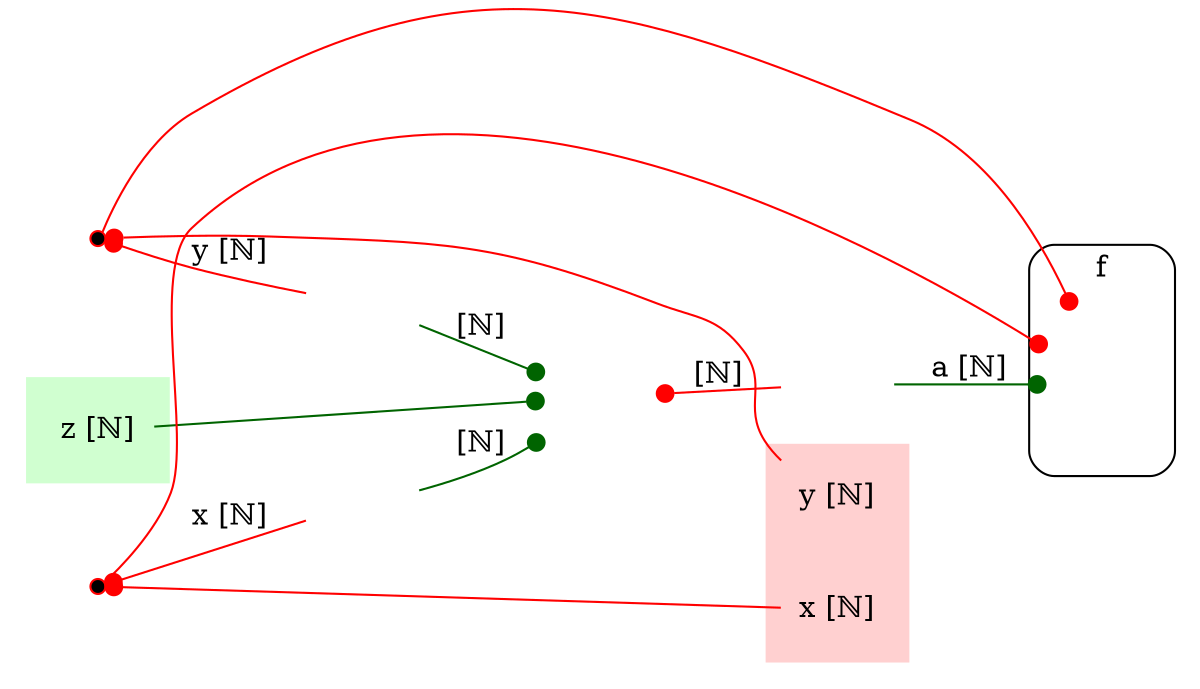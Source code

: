/* Generated by GvGen v.0.9.1 (http://www.picviz.com/sections/opensource/gvgen.html) */

digraph G {
rankdir=LR;
   subgraph cluster1 {
   color="white";
bgcolor="#d0FFd0";
shape="plaintext";
label="";
      node10 [shape="none",label="z [ℕ]"];
   }
   node2 [shape="none",fixedsize="true",imagescale="true",image="/var/folders/kf/_zwsc1_j2wn8smr7xtrrpnxc0000gn/T/tmpvldKRUdp-icons/resized/100/SumNNat.png",label="",height="1.0"];
   subgraph cluster3 {
   shape="box";
style="rounded";
label="f";
      node4 [shape="none",fixedsize="true",imagescale="true",image="/var/folders/kf/_zwsc1_j2wn8smr7xtrrpnxc0000gn/T/tmpvldKRUdp-icons/resized/100/InvPlus2Nat.png",label="",height="1.0"];
   }
   node5 [width="0.1",style="filled",fillcolor="black",color="red",shape="point",label=""];
   node6 [width="0.1",style="filled",fillcolor="black",color="red",shape="point",label=""];
   node7 [fixedsize="true",imagescale="true",shape="plaintext",image="/var/folders/kf/_zwsc1_j2wn8smr7xtrrpnxc0000gn/T/tmpvldKRUdp-icons/resized/100/leq.png",label=""];
   node8 [fixedsize="true",imagescale="true",shape="plaintext",image="/var/folders/kf/_zwsc1_j2wn8smr7xtrrpnxc0000gn/T/tmpvldKRUdp-icons/resized/100/leq.png",label=""];
   node9 [fixedsize="true",imagescale="true",shape="plaintext",image="/var/folders/kf/_zwsc1_j2wn8smr7xtrrpnxc0000gn/T/tmpvldKRUdp-icons/resized/100/leq.png",label=""];
   subgraph cluster11 {
   color="white";
bgcolor="#FFd0d0";
shape="plaintext";
label="";
      node13 [shape="none",label="x [ℕ]"];
      node12 [shape="none",label="y [ℕ]"];
   }
node10->node2 [color="darkgreen",arrowhead="dot",arrowtail="none",dir="both"];
node10->node7 [style="invis"];
node4->node5 [arrowhead="none",weight="0",constraint="false",color="red",arrowtail="dot",dir="both"];
node4->node6 [arrowhead="none",weight="0",constraint="false",color="red",arrowtail="dot",dir="both"];
node2->node9 [color="red",arrowtail="dot",arrowhead="none",dir="both",label="[ℕ]"];
node2->node12 [style="invis"];
node5->node8 [color="red",arrowtail="dot",arrowhead="none",dir="both",label="y [ℕ]"];
node5->node12 [color="red",arrowtail="dot",arrowhead="none",dir="both"];
node6->node7 [color="red",arrowtail="dot",arrowhead="none",dir="both",label="x [ℕ]"];
node6->node13 [color="red",arrowtail="dot",arrowhead="none",dir="both"];
node7->node2 [color="darkgreen",arrowhead="dot",arrowtail="none",dir="both",label="[ℕ]"];
node7->node12 [style="invis"];
node8->node2 [color="darkgreen",arrowhead="dot",arrowtail="none",dir="both",label="[ℕ]"];
node9->node4 [color="darkgreen",arrowhead="dot",arrowtail="none",dir="both",label="a [ℕ]"];
}
